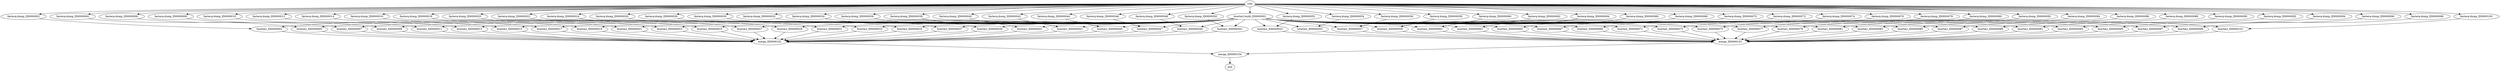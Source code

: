 strict digraph {
"bowtie2-build_ID0000001" [size=10000000];
"fasterq-dump_ID0000002" [size=10000000];
bowtie2_ID0000003 [size=10000000];
"fasterq-dump_ID0000004" [size=10000000];
bowtie2_ID0000005 [size=10000000];
"fasterq-dump_ID0000006" [size=10000000];
bowtie2_ID0000007 [size=10000000];
"fasterq-dump_ID0000008" [size=10000000];
bowtie2_ID0000009 [size=10000000];
"fasterq-dump_ID0000010" [size=10000000];
bowtie2_ID0000011 [size=10000000];
"fasterq-dump_ID0000012" [size=10000000];
bowtie2_ID0000013 [size=10000000];
"fasterq-dump_ID0000014" [size=10000000];
bowtie2_ID0000015 [size=10000000];
"fasterq-dump_ID0000016" [size=10000000];
bowtie2_ID0000017 [size=10000000];
"fasterq-dump_ID0000018" [size=10000000];
bowtie2_ID0000019 [size=10000000];
"fasterq-dump_ID0000020" [size=10000000];
bowtie2_ID0000021 [size=10000000];
"fasterq-dump_ID0000022" [size=10000000];
bowtie2_ID0000023 [size=10000000];
"fasterq-dump_ID0000024" [size=10000000];
bowtie2_ID0000025 [size=10000000];
"fasterq-dump_ID0000026" [size=10000000];
bowtie2_ID0000027 [size=10000000];
"fasterq-dump_ID0000028" [size=10000000];
bowtie2_ID0000029 [size=10000000];
"fasterq-dump_ID0000030" [size=10000000];
bowtie2_ID0000031 [size=10000000];
"fasterq-dump_ID0000032" [size=10000000];
bowtie2_ID0000033 [size=10000000];
"fasterq-dump_ID0000034" [size=10000000];
bowtie2_ID0000035 [size=10000000];
"fasterq-dump_ID0000036" [size=10000000];
bowtie2_ID0000037 [size=10000000];
"fasterq-dump_ID0000038" [size=10000000];
bowtie2_ID0000039 [size=10000000];
"fasterq-dump_ID0000040" [size=10000000];
bowtie2_ID0000041 [size=10000000];
"fasterq-dump_ID0000042" [size=10000000];
bowtie2_ID0000043 [size=10000000];
"fasterq-dump_ID0000044" [size=10000000];
bowtie2_ID0000045 [size=10000000];
"fasterq-dump_ID0000046" [size=10000000];
bowtie2_ID0000047 [size=10000000];
"fasterq-dump_ID0000048" [size=10000000];
bowtie2_ID0000049 [size=10000000];
"fasterq-dump_ID0000050" [size=10000000];
bowtie2_ID0000051 [size=10000000];
"fasterq-dump_ID0000052" [size=10000000];
bowtie2_ID0000053 [size=10000000];
"fasterq-dump_ID0000054" [size=10000000];
bowtie2_ID0000055 [size=10000000];
"fasterq-dump_ID0000056" [size=10000000];
bowtie2_ID0000057 [size=10000000];
"fasterq-dump_ID0000058" [size=10000000];
bowtie2_ID0000059 [size=10000000];
"fasterq-dump_ID0000060" [size=10000000];
bowtie2_ID0000061 [size=10000000];
"fasterq-dump_ID0000062" [size=10000000];
bowtie2_ID0000063 [size=10000000];
"fasterq-dump_ID0000064" [size=10000000];
bowtie2_ID0000065 [size=10000000];
"fasterq-dump_ID0000066" [size=10000000];
bowtie2_ID0000067 [size=10000000];
"fasterq-dump_ID0000068" [size=10000000];
bowtie2_ID0000069 [size=10000000];
"fasterq-dump_ID0000070" [size=10000000];
bowtie2_ID0000071 [size=10000000];
"fasterq-dump_ID0000072" [size=10000000];
bowtie2_ID0000073 [size=10000000];
"fasterq-dump_ID0000074" [size=10000000];
bowtie2_ID0000075 [size=10000000];
"fasterq-dump_ID0000076" [size=10000000];
bowtie2_ID0000077 [size=10000000];
"fasterq-dump_ID0000078" [size=10000000];
bowtie2_ID0000079 [size=10000000];
"fasterq-dump_ID0000080" [size=10000000];
bowtie2_ID0000081 [size=10000000];
"fasterq-dump_ID0000082" [size=10000000];
bowtie2_ID0000083 [size=10000000];
"fasterq-dump_ID0000084" [size=10000000];
bowtie2_ID0000085 [size=10000000];
"fasterq-dump_ID0000086" [size=10000000];
bowtie2_ID0000087 [size=10000000];
"fasterq-dump_ID0000088" [size=10000000];
bowtie2_ID0000089 [size=10000000];
"fasterq-dump_ID0000090" [size=10000000];
bowtie2_ID0000091 [size=10000000];
"fasterq-dump_ID0000092" [size=10000000];
bowtie2_ID0000093 [size=10000000];
"fasterq-dump_ID0000094" [size=10000000];
bowtie2_ID0000095 [size=10000000];
"fasterq-dump_ID0000096" [size=10000000];
bowtie2_ID0000097 [size=10000000];
"fasterq-dump_ID0000098" [size=10000000];
bowtie2_ID0000099 [size=10000000];
"fasterq-dump_ID0000100" [size=10000000];
bowtie2_ID0000101 [size=10000000];
merge_ID0000102 [size=10000000];
merge_ID0000103 [size=10000000];
merge_ID0000104 [size=10000000];
root [size=2];
end [size=2];
"bowtie2-build_ID0000001" -> bowtie2_ID0000003 [size=40000000];
"bowtie2-build_ID0000001" -> bowtie2_ID0000005 [size=40000000];
"bowtie2-build_ID0000001" -> bowtie2_ID0000007 [size=40000000];
"bowtie2-build_ID0000001" -> bowtie2_ID0000009 [size=40000000];
"bowtie2-build_ID0000001" -> bowtie2_ID0000011 [size=40000000];
"bowtie2-build_ID0000001" -> bowtie2_ID0000013 [size=40000000];
"bowtie2-build_ID0000001" -> bowtie2_ID0000015 [size=40000000];
"bowtie2-build_ID0000001" -> bowtie2_ID0000017 [size=40000000];
"bowtie2-build_ID0000001" -> bowtie2_ID0000019 [size=40000000];
"bowtie2-build_ID0000001" -> bowtie2_ID0000021 [size=40000000];
"bowtie2-build_ID0000001" -> bowtie2_ID0000023 [size=40000000];
"bowtie2-build_ID0000001" -> bowtie2_ID0000025 [size=40000000];
"bowtie2-build_ID0000001" -> bowtie2_ID0000027 [size=40000000];
"bowtie2-build_ID0000001" -> bowtie2_ID0000029 [size=40000000];
"bowtie2-build_ID0000001" -> bowtie2_ID0000031 [size=40000000];
"bowtie2-build_ID0000001" -> bowtie2_ID0000033 [size=40000000];
"bowtie2-build_ID0000001" -> bowtie2_ID0000035 [size=40000000];
"bowtie2-build_ID0000001" -> bowtie2_ID0000037 [size=40000000];
"bowtie2-build_ID0000001" -> bowtie2_ID0000039 [size=40000000];
"bowtie2-build_ID0000001" -> bowtie2_ID0000041 [size=40000000];
"bowtie2-build_ID0000001" -> bowtie2_ID0000043 [size=40000000];
"bowtie2-build_ID0000001" -> bowtie2_ID0000045 [size=40000000];
"bowtie2-build_ID0000001" -> bowtie2_ID0000047 [size=40000000];
"bowtie2-build_ID0000001" -> bowtie2_ID0000049 [size=40000000];
"bowtie2-build_ID0000001" -> bowtie2_ID0000051 [size=40000000];
"bowtie2-build_ID0000001" -> bowtie2_ID0000053 [size=40000000];
"bowtie2-build_ID0000001" -> bowtie2_ID0000055 [size=40000000];
"bowtie2-build_ID0000001" -> bowtie2_ID0000057 [size=40000000];
"bowtie2-build_ID0000001" -> bowtie2_ID0000059 [size=40000000];
"bowtie2-build_ID0000001" -> bowtie2_ID0000061 [size=40000000];
"bowtie2-build_ID0000001" -> bowtie2_ID0000063 [size=40000000];
"bowtie2-build_ID0000001" -> bowtie2_ID0000065 [size=40000000];
"bowtie2-build_ID0000001" -> bowtie2_ID0000067 [size=40000000];
"bowtie2-build_ID0000001" -> bowtie2_ID0000069 [size=40000000];
"bowtie2-build_ID0000001" -> bowtie2_ID0000071 [size=40000000];
"bowtie2-build_ID0000001" -> bowtie2_ID0000073 [size=40000000];
"bowtie2-build_ID0000001" -> bowtie2_ID0000075 [size=40000000];
"bowtie2-build_ID0000001" -> bowtie2_ID0000077 [size=40000000];
"bowtie2-build_ID0000001" -> bowtie2_ID0000079 [size=40000000];
"bowtie2-build_ID0000001" -> bowtie2_ID0000081 [size=40000000];
"bowtie2-build_ID0000001" -> bowtie2_ID0000083 [size=40000000];
"bowtie2-build_ID0000001" -> bowtie2_ID0000085 [size=40000000];
"bowtie2-build_ID0000001" -> bowtie2_ID0000087 [size=40000000];
"bowtie2-build_ID0000001" -> bowtie2_ID0000089 [size=40000000];
"bowtie2-build_ID0000001" -> bowtie2_ID0000091 [size=40000000];
"bowtie2-build_ID0000001" -> bowtie2_ID0000093 [size=40000000];
"bowtie2-build_ID0000001" -> bowtie2_ID0000095 [size=40000000];
"bowtie2-build_ID0000001" -> bowtie2_ID0000097 [size=40000000];
"bowtie2-build_ID0000001" -> bowtie2_ID0000099 [size=40000000];
"bowtie2-build_ID0000001" -> bowtie2_ID0000101 [size=40000000];
"fasterq-dump_ID0000002" -> bowtie2_ID0000003 [size=40000000];
bowtie2_ID0000003 -> merge_ID0000102 [size=40000000];
"fasterq-dump_ID0000004" -> bowtie2_ID0000005 [size=40000000];
bowtie2_ID0000005 -> merge_ID0000102 [size=40000000];
"fasterq-dump_ID0000006" -> bowtie2_ID0000007 [size=40000000];
bowtie2_ID0000007 -> merge_ID0000102 [size=40000000];
"fasterq-dump_ID0000008" -> bowtie2_ID0000009 [size=40000000];
bowtie2_ID0000009 -> merge_ID0000102 [size=40000000];
"fasterq-dump_ID0000010" -> bowtie2_ID0000011 [size=40000000];
bowtie2_ID0000011 -> merge_ID0000102 [size=40000000];
"fasterq-dump_ID0000012" -> bowtie2_ID0000013 [size=40000000];
bowtie2_ID0000013 -> merge_ID0000102 [size=40000000];
"fasterq-dump_ID0000014" -> bowtie2_ID0000015 [size=40000000];
bowtie2_ID0000015 -> merge_ID0000102 [size=40000000];
"fasterq-dump_ID0000016" -> bowtie2_ID0000017 [size=40000000];
bowtie2_ID0000017 -> merge_ID0000102 [size=40000000];
"fasterq-dump_ID0000018" -> bowtie2_ID0000019 [size=40000000];
bowtie2_ID0000019 -> merge_ID0000102 [size=40000000];
"fasterq-dump_ID0000020" -> bowtie2_ID0000021 [size=40000000];
bowtie2_ID0000021 -> merge_ID0000102 [size=40000000];
"fasterq-dump_ID0000022" -> bowtie2_ID0000023 [size=40000000];
bowtie2_ID0000023 -> merge_ID0000102 [size=40000000];
"fasterq-dump_ID0000024" -> bowtie2_ID0000025 [size=40000000];
bowtie2_ID0000025 -> merge_ID0000102 [size=40000000];
"fasterq-dump_ID0000026" -> bowtie2_ID0000027 [size=40000000];
bowtie2_ID0000027 -> merge_ID0000102 [size=40000000];
"fasterq-dump_ID0000028" -> bowtie2_ID0000029 [size=40000000];
bowtie2_ID0000029 -> merge_ID0000102 [size=40000000];
"fasterq-dump_ID0000030" -> bowtie2_ID0000031 [size=40000000];
bowtie2_ID0000031 -> merge_ID0000102 [size=40000000];
"fasterq-dump_ID0000032" -> bowtie2_ID0000033 [size=40000000];
bowtie2_ID0000033 -> merge_ID0000102 [size=40000000];
"fasterq-dump_ID0000034" -> bowtie2_ID0000035 [size=40000000];
bowtie2_ID0000035 -> merge_ID0000102 [size=40000000];
"fasterq-dump_ID0000036" -> bowtie2_ID0000037 [size=40000000];
bowtie2_ID0000037 -> merge_ID0000102 [size=40000000];
"fasterq-dump_ID0000038" -> bowtie2_ID0000039 [size=40000000];
bowtie2_ID0000039 -> merge_ID0000102 [size=40000000];
"fasterq-dump_ID0000040" -> bowtie2_ID0000041 [size=40000000];
bowtie2_ID0000041 -> merge_ID0000102 [size=40000000];
"fasterq-dump_ID0000042" -> bowtie2_ID0000043 [size=40000000];
bowtie2_ID0000043 -> merge_ID0000102 [size=40000000];
"fasterq-dump_ID0000044" -> bowtie2_ID0000045 [size=40000000];
bowtie2_ID0000045 -> merge_ID0000102 [size=40000000];
"fasterq-dump_ID0000046" -> bowtie2_ID0000047 [size=40000000];
bowtie2_ID0000047 -> merge_ID0000102 [size=40000000];
"fasterq-dump_ID0000048" -> bowtie2_ID0000049 [size=40000000];
bowtie2_ID0000049 -> merge_ID0000102 [size=40000000];
"fasterq-dump_ID0000050" -> bowtie2_ID0000051 [size=40000000];
bowtie2_ID0000051 -> merge_ID0000102 [size=40000000];
"fasterq-dump_ID0000052" -> bowtie2_ID0000053 [size=40000000];
bowtie2_ID0000053 -> merge_ID0000103 [size=40000000];
"fasterq-dump_ID0000054" -> bowtie2_ID0000055 [size=40000000];
bowtie2_ID0000055 -> merge_ID0000103 [size=40000000];
"fasterq-dump_ID0000056" -> bowtie2_ID0000057 [size=40000000];
bowtie2_ID0000057 -> merge_ID0000103 [size=40000000];
"fasterq-dump_ID0000058" -> bowtie2_ID0000059 [size=40000000];
bowtie2_ID0000059 -> merge_ID0000103 [size=40000000];
"fasterq-dump_ID0000060" -> bowtie2_ID0000061 [size=40000000];
bowtie2_ID0000061 -> merge_ID0000103 [size=40000000];
"fasterq-dump_ID0000062" -> bowtie2_ID0000063 [size=40000000];
bowtie2_ID0000063 -> merge_ID0000103 [size=40000000];
"fasterq-dump_ID0000064" -> bowtie2_ID0000065 [size=40000000];
bowtie2_ID0000065 -> merge_ID0000103 [size=40000000];
"fasterq-dump_ID0000066" -> bowtie2_ID0000067 [size=40000000];
bowtie2_ID0000067 -> merge_ID0000103 [size=40000000];
"fasterq-dump_ID0000068" -> bowtie2_ID0000069 [size=40000000];
bowtie2_ID0000069 -> merge_ID0000103 [size=40000000];
"fasterq-dump_ID0000070" -> bowtie2_ID0000071 [size=40000000];
bowtie2_ID0000071 -> merge_ID0000103 [size=40000000];
"fasterq-dump_ID0000072" -> bowtie2_ID0000073 [size=40000000];
bowtie2_ID0000073 -> merge_ID0000103 [size=40000000];
"fasterq-dump_ID0000074" -> bowtie2_ID0000075 [size=40000000];
bowtie2_ID0000075 -> merge_ID0000103 [size=40000000];
"fasterq-dump_ID0000076" -> bowtie2_ID0000077 [size=40000000];
bowtie2_ID0000077 -> merge_ID0000103 [size=40000000];
"fasterq-dump_ID0000078" -> bowtie2_ID0000079 [size=40000000];
bowtie2_ID0000079 -> merge_ID0000103 [size=40000000];
"fasterq-dump_ID0000080" -> bowtie2_ID0000081 [size=40000000];
bowtie2_ID0000081 -> merge_ID0000103 [size=40000000];
"fasterq-dump_ID0000082" -> bowtie2_ID0000083 [size=40000000];
bowtie2_ID0000083 -> merge_ID0000103 [size=40000000];
"fasterq-dump_ID0000084" -> bowtie2_ID0000085 [size=40000000];
bowtie2_ID0000085 -> merge_ID0000103 [size=40000000];
"fasterq-dump_ID0000086" -> bowtie2_ID0000087 [size=40000000];
bowtie2_ID0000087 -> merge_ID0000103 [size=40000000];
"fasterq-dump_ID0000088" -> bowtie2_ID0000089 [size=40000000];
bowtie2_ID0000089 -> merge_ID0000103 [size=40000000];
"fasterq-dump_ID0000090" -> bowtie2_ID0000091 [size=40000000];
bowtie2_ID0000091 -> merge_ID0000103 [size=40000000];
"fasterq-dump_ID0000092" -> bowtie2_ID0000093 [size=40000000];
bowtie2_ID0000093 -> merge_ID0000103 [size=40000000];
"fasterq-dump_ID0000094" -> bowtie2_ID0000095 [size=40000000];
bowtie2_ID0000095 -> merge_ID0000103 [size=40000000];
"fasterq-dump_ID0000096" -> bowtie2_ID0000097 [size=40000000];
bowtie2_ID0000097 -> merge_ID0000103 [size=40000000];
"fasterq-dump_ID0000098" -> bowtie2_ID0000099 [size=40000000];
bowtie2_ID0000099 -> merge_ID0000103 [size=40000000];
"fasterq-dump_ID0000100" -> bowtie2_ID0000101 [size=40000000];
bowtie2_ID0000101 -> merge_ID0000103 [size=40000000];
merge_ID0000102 -> merge_ID0000104 [size=40000000];
merge_ID0000103 -> merge_ID0000104 [size=40000000];
merge_ID0000104 -> end [size=2];
root -> "bowtie2-build_ID0000001" [size=2];
root -> "fasterq-dump_ID0000002" [size=2];
root -> "fasterq-dump_ID0000004" [size=2];
root -> "fasterq-dump_ID0000006" [size=2];
root -> "fasterq-dump_ID0000008" [size=2];
root -> "fasterq-dump_ID0000010" [size=2];
root -> "fasterq-dump_ID0000012" [size=2];
root -> "fasterq-dump_ID0000014" [size=2];
root -> "fasterq-dump_ID0000016" [size=2];
root -> "fasterq-dump_ID0000018" [size=2];
root -> "fasterq-dump_ID0000020" [size=2];
root -> "fasterq-dump_ID0000022" [size=2];
root -> "fasterq-dump_ID0000024" [size=2];
root -> "fasterq-dump_ID0000026" [size=2];
root -> "fasterq-dump_ID0000028" [size=2];
root -> "fasterq-dump_ID0000030" [size=2];
root -> "fasterq-dump_ID0000032" [size=2];
root -> "fasterq-dump_ID0000034" [size=2];
root -> "fasterq-dump_ID0000036" [size=2];
root -> "fasterq-dump_ID0000038" [size=2];
root -> "fasterq-dump_ID0000040" [size=2];
root -> "fasterq-dump_ID0000042" [size=2];
root -> "fasterq-dump_ID0000044" [size=2];
root -> "fasterq-dump_ID0000046" [size=2];
root -> "fasterq-dump_ID0000048" [size=2];
root -> "fasterq-dump_ID0000050" [size=2];
root -> "fasterq-dump_ID0000052" [size=2];
root -> "fasterq-dump_ID0000054" [size=2];
root -> "fasterq-dump_ID0000056" [size=2];
root -> "fasterq-dump_ID0000058" [size=2];
root -> "fasterq-dump_ID0000060" [size=2];
root -> "fasterq-dump_ID0000062" [size=2];
root -> "fasterq-dump_ID0000064" [size=2];
root -> "fasterq-dump_ID0000066" [size=2];
root -> "fasterq-dump_ID0000068" [size=2];
root -> "fasterq-dump_ID0000070" [size=2];
root -> "fasterq-dump_ID0000072" [size=2];
root -> "fasterq-dump_ID0000074" [size=2];
root -> "fasterq-dump_ID0000076" [size=2];
root -> "fasterq-dump_ID0000078" [size=2];
root -> "fasterq-dump_ID0000080" [size=2];
root -> "fasterq-dump_ID0000082" [size=2];
root -> "fasterq-dump_ID0000084" [size=2];
root -> "fasterq-dump_ID0000086" [size=2];
root -> "fasterq-dump_ID0000088" [size=2];
root -> "fasterq-dump_ID0000090" [size=2];
root -> "fasterq-dump_ID0000092" [size=2];
root -> "fasterq-dump_ID0000094" [size=2];
root -> "fasterq-dump_ID0000096" [size=2];
root -> "fasterq-dump_ID0000098" [size=2];
root -> "fasterq-dump_ID0000100" [size=2];
}
